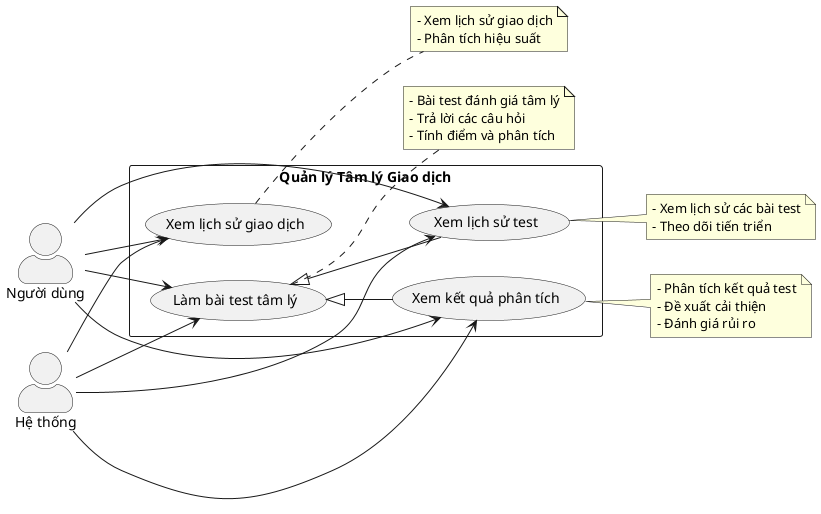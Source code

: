 @startuml Trading Psychology Use Case Diagram

left to right direction
skinparam packageStyle rectangle
skinparam actorStyle awesome

actor "Người dùng" as User
actor "Hệ thống" as System

rectangle "Quản lý Tâm lý Giao dịch" {
  usecase "Làm bài test tâm lý" as UC1
  usecase "Xem kết quả phân tích" as UC2
  usecase "Xem lịch sử test" as UC3
  usecase "Xem lịch sử giao dịch" as UC4
 
}

User --> UC1
User --> UC2
User --> UC3
User --> UC4


System --> UC1
System --> UC2
System --> UC3
System --> UC4


UC1 <|-- UC2
UC1 <|-- UC3


note right of UC1
  - Bài test đánh giá tâm lý
  - Trả lời các câu hỏi
  - Tính điểm và phân tích
end note

note right of UC2
  - Phân tích kết quả test
  - Đề xuất cải thiện
  - Đánh giá rủi ro
end note

note right of UC3
  - Xem lịch sử các bài test
  - Theo dõi tiến triển
end note

note right of UC4
  - Xem lịch sử giao dịch
  - Phân tích hiệu suất
end note

@enduml 